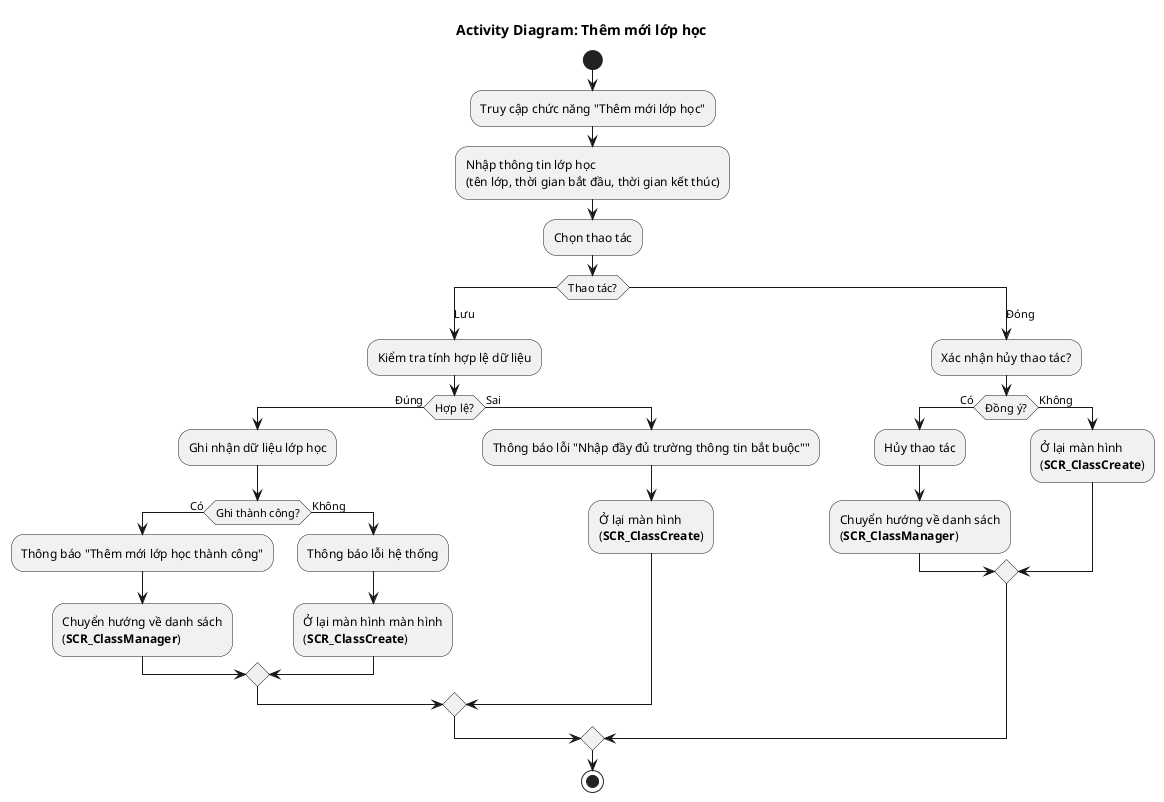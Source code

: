 @startuml AD_ClassManager_Create
!pragma layout smetana
title Activity Diagram: Thêm mới lớp học
start
:Truy cập chức năng "Thêm mới lớp học";
:Nhập thông tin lớp học\n(tên lớp, thời gian bắt đầu, thời gian kết thúc);
  :Chọn thao tác;
  switch (Thao tác?)
    case (Lưu)
      :Kiểm tra tính hợp lệ dữ liệu;
      if (Hợp lệ?) then (Đúng)
        :Ghi nhận dữ liệu lớp học;
          if (Ghi thành công?) then (Có)
            :Thông báo "Thêm mới lớp học thành công";
            :Chuyển hướng về danh sách\n(**SCR_ClassManager**);
          else (Không)
            :Thông báo lỗi hệ thống;
            :Ở lại màn hình màn hình\n(**SCR_ClassCreate**);
          endif
      else (Sai)
        :Thông báo lỗi "Nhập đầy đủ trường thông tin bắt buộc"";
        :Ở lại màn hình\n(**SCR_ClassCreate**);
      endif
    case (Đóng)
      :Xác nhận hủy thao tác?;
      if (Đồng ý?) then (Có)
        :Hủy thao tác;
        :Chuyển hướng về danh sách\n(**SCR_ClassManager**);
      else (Không)
        :Ở lại màn hình\n(**SCR_ClassCreate**);
      endif
  endswitch
  stop
@enduml
